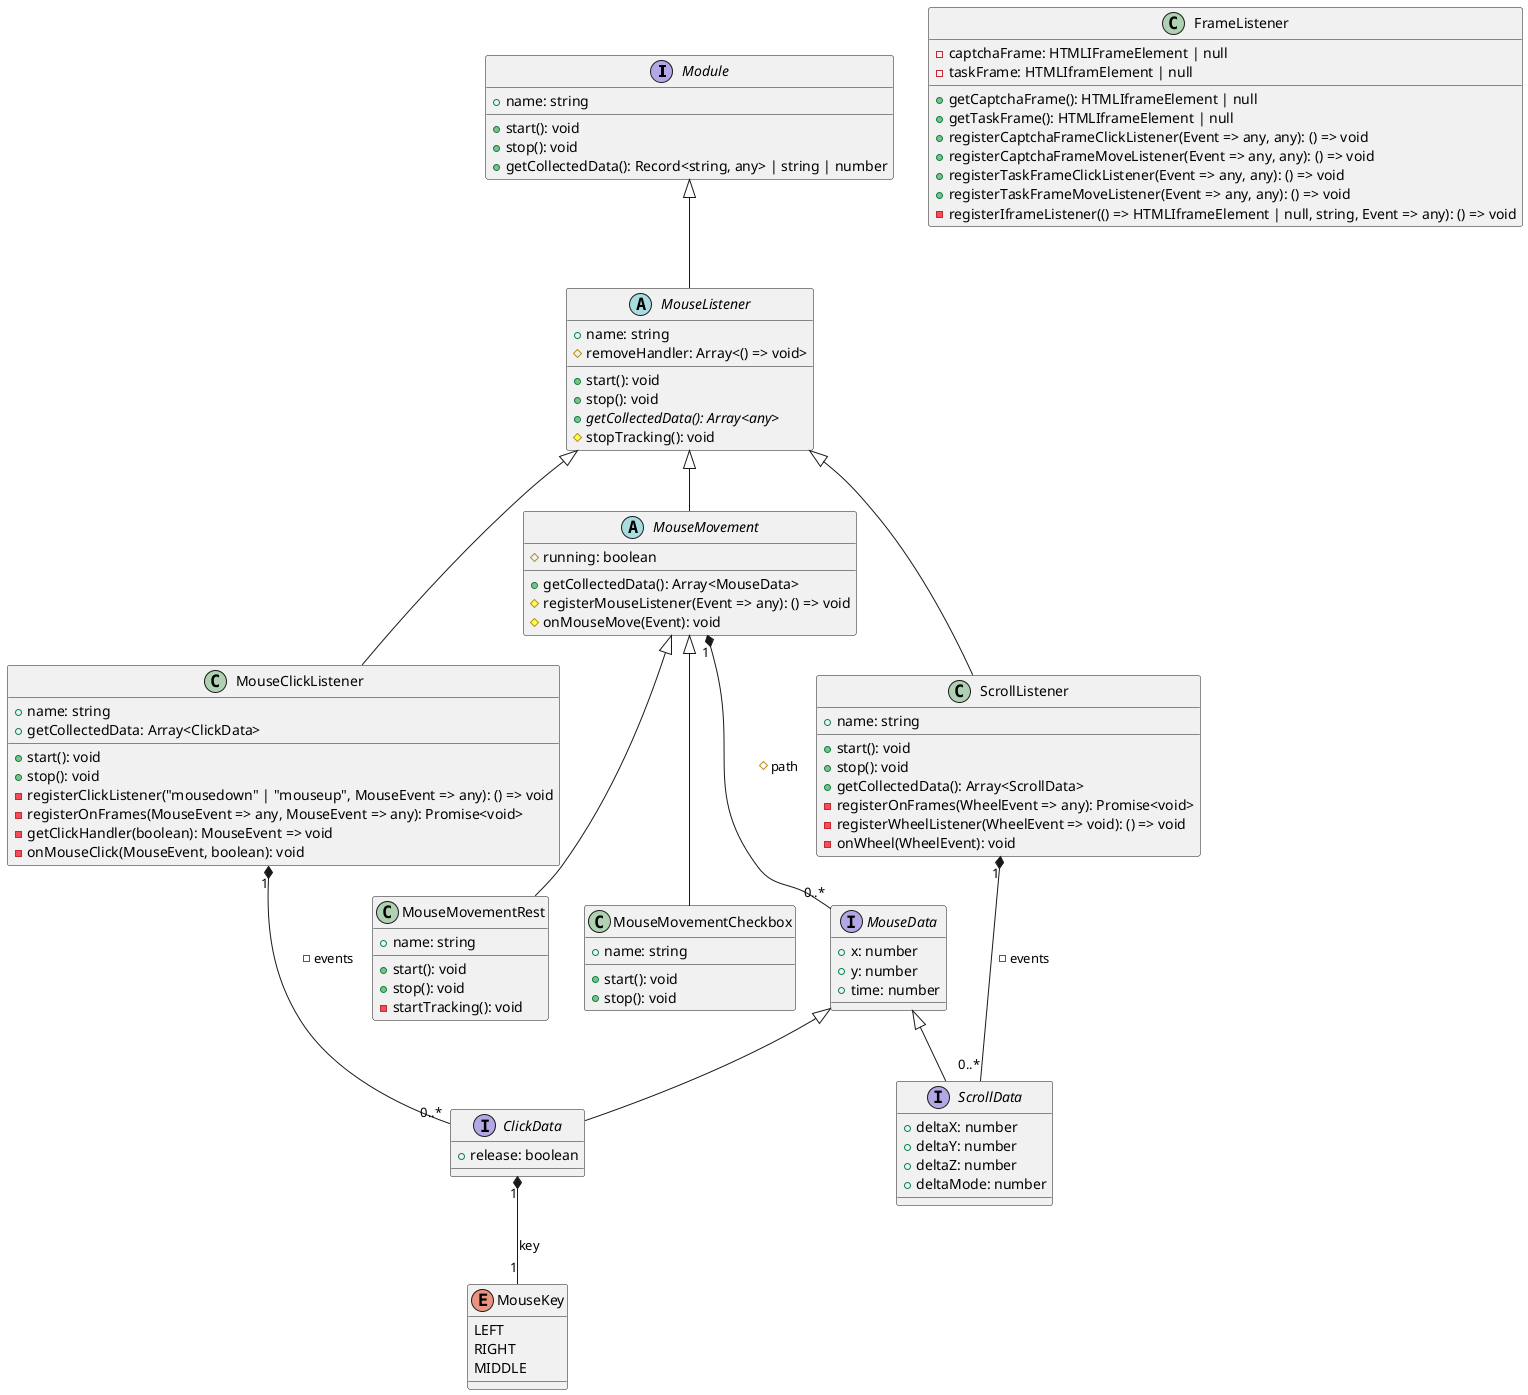 @startuml
interface Module {
 + name: string
 + start(): void
 + stop(): void
 + getCollectedData(): Record<string, any> | string | number
}

enum MouseKey {
 LEFT
 RIGHT
 MIDDLE
}

interface ClickData {
 + release: boolean
}

ClickData "1" *-- "1" MouseKey : key

interface MouseData {
 + x: number
 + y: number
 + time: number
}

interface ScrollData {
 + deltaX: number
 + deltaY: number
 + deltaZ: number
 + deltaMode: number
}

MouseData <|-- ClickData
MouseData <|-- ScrollData

abstract class MouseListener {
 + name: string
 # {field} removeHandler: Array<() => void> 
 + start(): void
 + stop(): void
 + {abstract} getCollectedData(): Array<any>
 # stopTracking(): void
}

Module <|-- MouseListener
MouseListener <|-- MouseMovement
MouseMovement "1" *-- "0..*" MouseData: # path


abstract class MouseMovement {
 # running: boolean
 + getCollectedData(): Array<MouseData>
 # registerMouseListener(Event => any): () => void
 # onMouseMove(Event): void
}

class MouseClickListener {
 + name: string
 + start(): void
 + stop(): void
 + getCollectedData: Array<ClickData>
 - registerClickListener("mousedown" | "mouseup", MouseEvent => any): () => void
 - registerOnFrames(MouseEvent => any, MouseEvent => any): Promise<void>
 - getClickHandler(boolean): MouseEvent => void
 - onMouseClick(MouseEvent, boolean): void
}

MouseListener <|-- MouseClickListener
MouseClickListener "1" *-- "0..*" ClickData: - events

class ScrollListener {
 + name: string
 + start(): void
 + stop(): void
 + getCollectedData(): Array<ScrollData>
 - registerOnFrames(WheelEvent => any): Promise<void>
 - registerWheelListener(WheelEvent => void): () => void
 - onWheel(WheelEvent): void
}

MouseListener <|-- ScrollListener
ScrollListener "1" *-- "0..*" ScrollData: - events

class MouseMovementCheckbox {
 + name: string
 + start(): void
 + stop(): void
}
MouseMovement <|-- MouseMovementCheckbox

class MouseMovementRest {
 + name: string
 + start(): void
 + stop(): void
 - startTracking(): void
}
MouseMovement <|-- MouseMovementRest


class FrameListener {
 - captchaFrame: HTMLIFrameElement | null
 - taskFrame: HTMLIframElement | null
 + getCaptchaFrame(): HTMLIframeElement | null
 + getTaskFrame(): HTMLIframeElement | null
 + registerCaptchaFrameClickListener(Event => any, any): () => void
 + registerCaptchaFrameMoveListener(Event => any, any): () => void
 + registerTaskFrameClickListener(Event => any, any): () => void
 + registerTaskFrameMoveListener(Event => any, any): () => void
 - registerIframeListener(() => HTMLIframeElement | null, string, Event => any): () => void
}
@enduml
